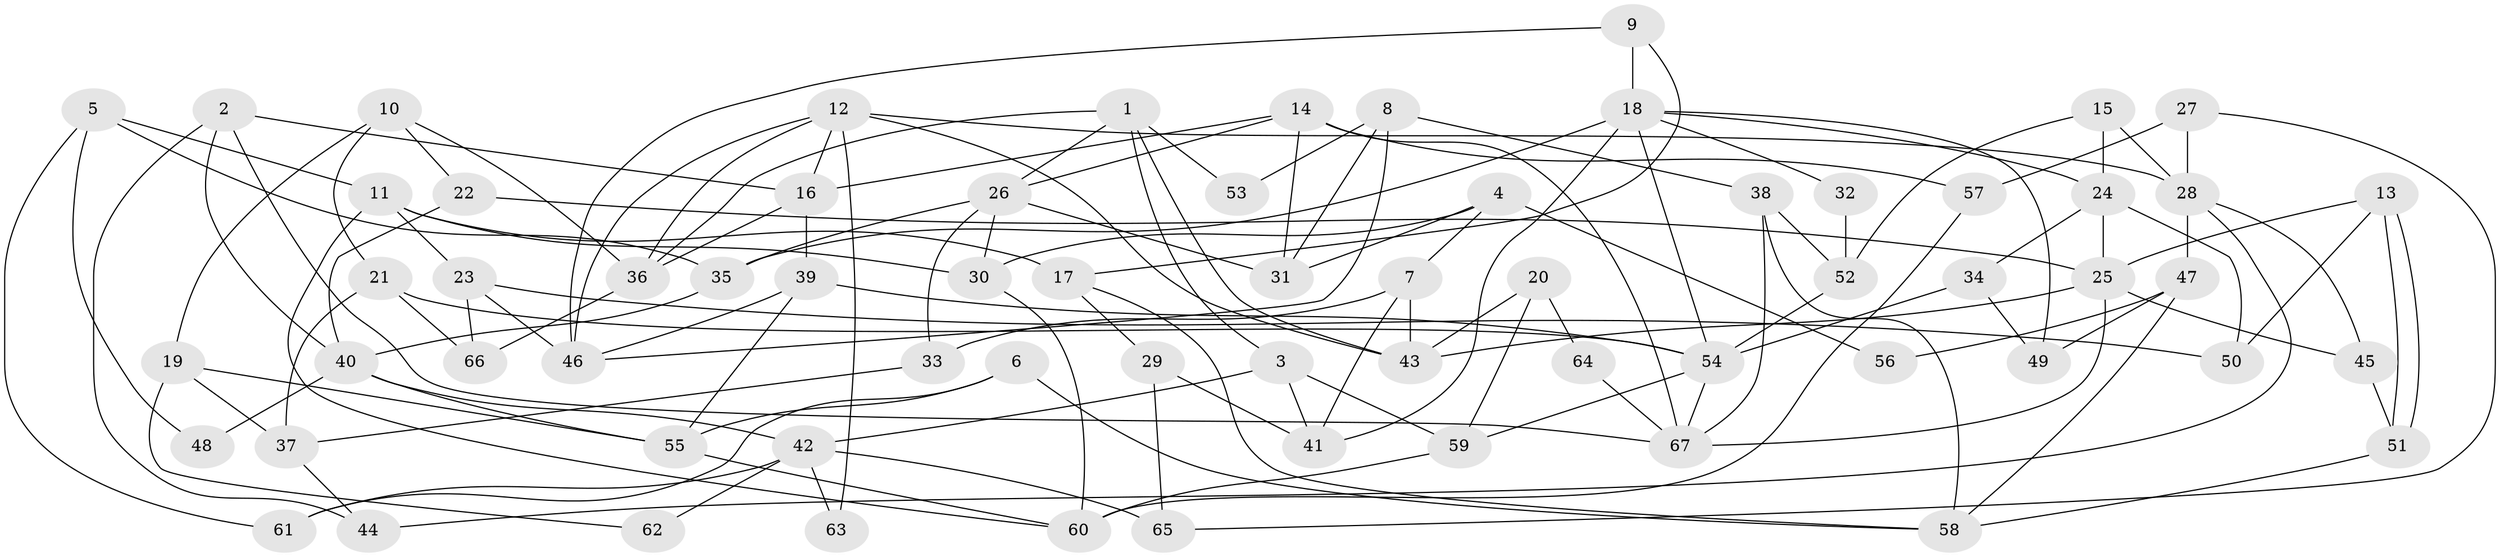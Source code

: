 // coarse degree distribution, {5: 0.125, 6: 0.25, 4: 0.2, 3: 0.175, 10: 0.025, 8: 0.075, 7: 0.075, 9: 0.025, 2: 0.05}
// Generated by graph-tools (version 1.1) at 2025/52/02/27/25 19:52:02]
// undirected, 67 vertices, 134 edges
graph export_dot {
graph [start="1"]
  node [color=gray90,style=filled];
  1;
  2;
  3;
  4;
  5;
  6;
  7;
  8;
  9;
  10;
  11;
  12;
  13;
  14;
  15;
  16;
  17;
  18;
  19;
  20;
  21;
  22;
  23;
  24;
  25;
  26;
  27;
  28;
  29;
  30;
  31;
  32;
  33;
  34;
  35;
  36;
  37;
  38;
  39;
  40;
  41;
  42;
  43;
  44;
  45;
  46;
  47;
  48;
  49;
  50;
  51;
  52;
  53;
  54;
  55;
  56;
  57;
  58;
  59;
  60;
  61;
  62;
  63;
  64;
  65;
  66;
  67;
  1 -- 3;
  1 -- 26;
  1 -- 36;
  1 -- 43;
  1 -- 53;
  2 -- 40;
  2 -- 16;
  2 -- 44;
  2 -- 67;
  3 -- 41;
  3 -- 59;
  3 -- 42;
  4 -- 30;
  4 -- 31;
  4 -- 7;
  4 -- 56;
  5 -- 35;
  5 -- 61;
  5 -- 11;
  5 -- 48;
  6 -- 55;
  6 -- 58;
  6 -- 61;
  7 -- 43;
  7 -- 33;
  7 -- 41;
  8 -- 46;
  8 -- 31;
  8 -- 38;
  8 -- 53;
  9 -- 18;
  9 -- 46;
  9 -- 17;
  10 -- 36;
  10 -- 19;
  10 -- 21;
  10 -- 22;
  11 -- 23;
  11 -- 17;
  11 -- 30;
  11 -- 60;
  12 -- 43;
  12 -- 16;
  12 -- 28;
  12 -- 36;
  12 -- 46;
  12 -- 63;
  13 -- 51;
  13 -- 51;
  13 -- 25;
  13 -- 50;
  14 -- 67;
  14 -- 26;
  14 -- 16;
  14 -- 31;
  14 -- 57;
  15 -- 24;
  15 -- 28;
  15 -- 52;
  16 -- 36;
  16 -- 39;
  17 -- 29;
  17 -- 58;
  18 -- 41;
  18 -- 54;
  18 -- 24;
  18 -- 32;
  18 -- 35;
  18 -- 49;
  19 -- 55;
  19 -- 37;
  19 -- 62;
  20 -- 43;
  20 -- 59;
  20 -- 64;
  21 -- 54;
  21 -- 37;
  21 -- 66;
  22 -- 25;
  22 -- 40;
  23 -- 66;
  23 -- 46;
  23 -- 50;
  24 -- 50;
  24 -- 25;
  24 -- 34;
  25 -- 67;
  25 -- 43;
  25 -- 45;
  26 -- 33;
  26 -- 30;
  26 -- 31;
  26 -- 35;
  27 -- 57;
  27 -- 28;
  27 -- 65;
  28 -- 47;
  28 -- 44;
  28 -- 45;
  29 -- 65;
  29 -- 41;
  30 -- 60;
  32 -- 52;
  33 -- 37;
  34 -- 54;
  34 -- 49;
  35 -- 40;
  36 -- 66;
  37 -- 44;
  38 -- 58;
  38 -- 52;
  38 -- 67;
  39 -- 54;
  39 -- 46;
  39 -- 55;
  40 -- 42;
  40 -- 48;
  40 -- 55;
  42 -- 61;
  42 -- 62;
  42 -- 63;
  42 -- 65;
  45 -- 51;
  47 -- 58;
  47 -- 49;
  47 -- 56;
  51 -- 58;
  52 -- 54;
  54 -- 67;
  54 -- 59;
  55 -- 60;
  57 -- 60;
  59 -- 60;
  64 -- 67;
}
